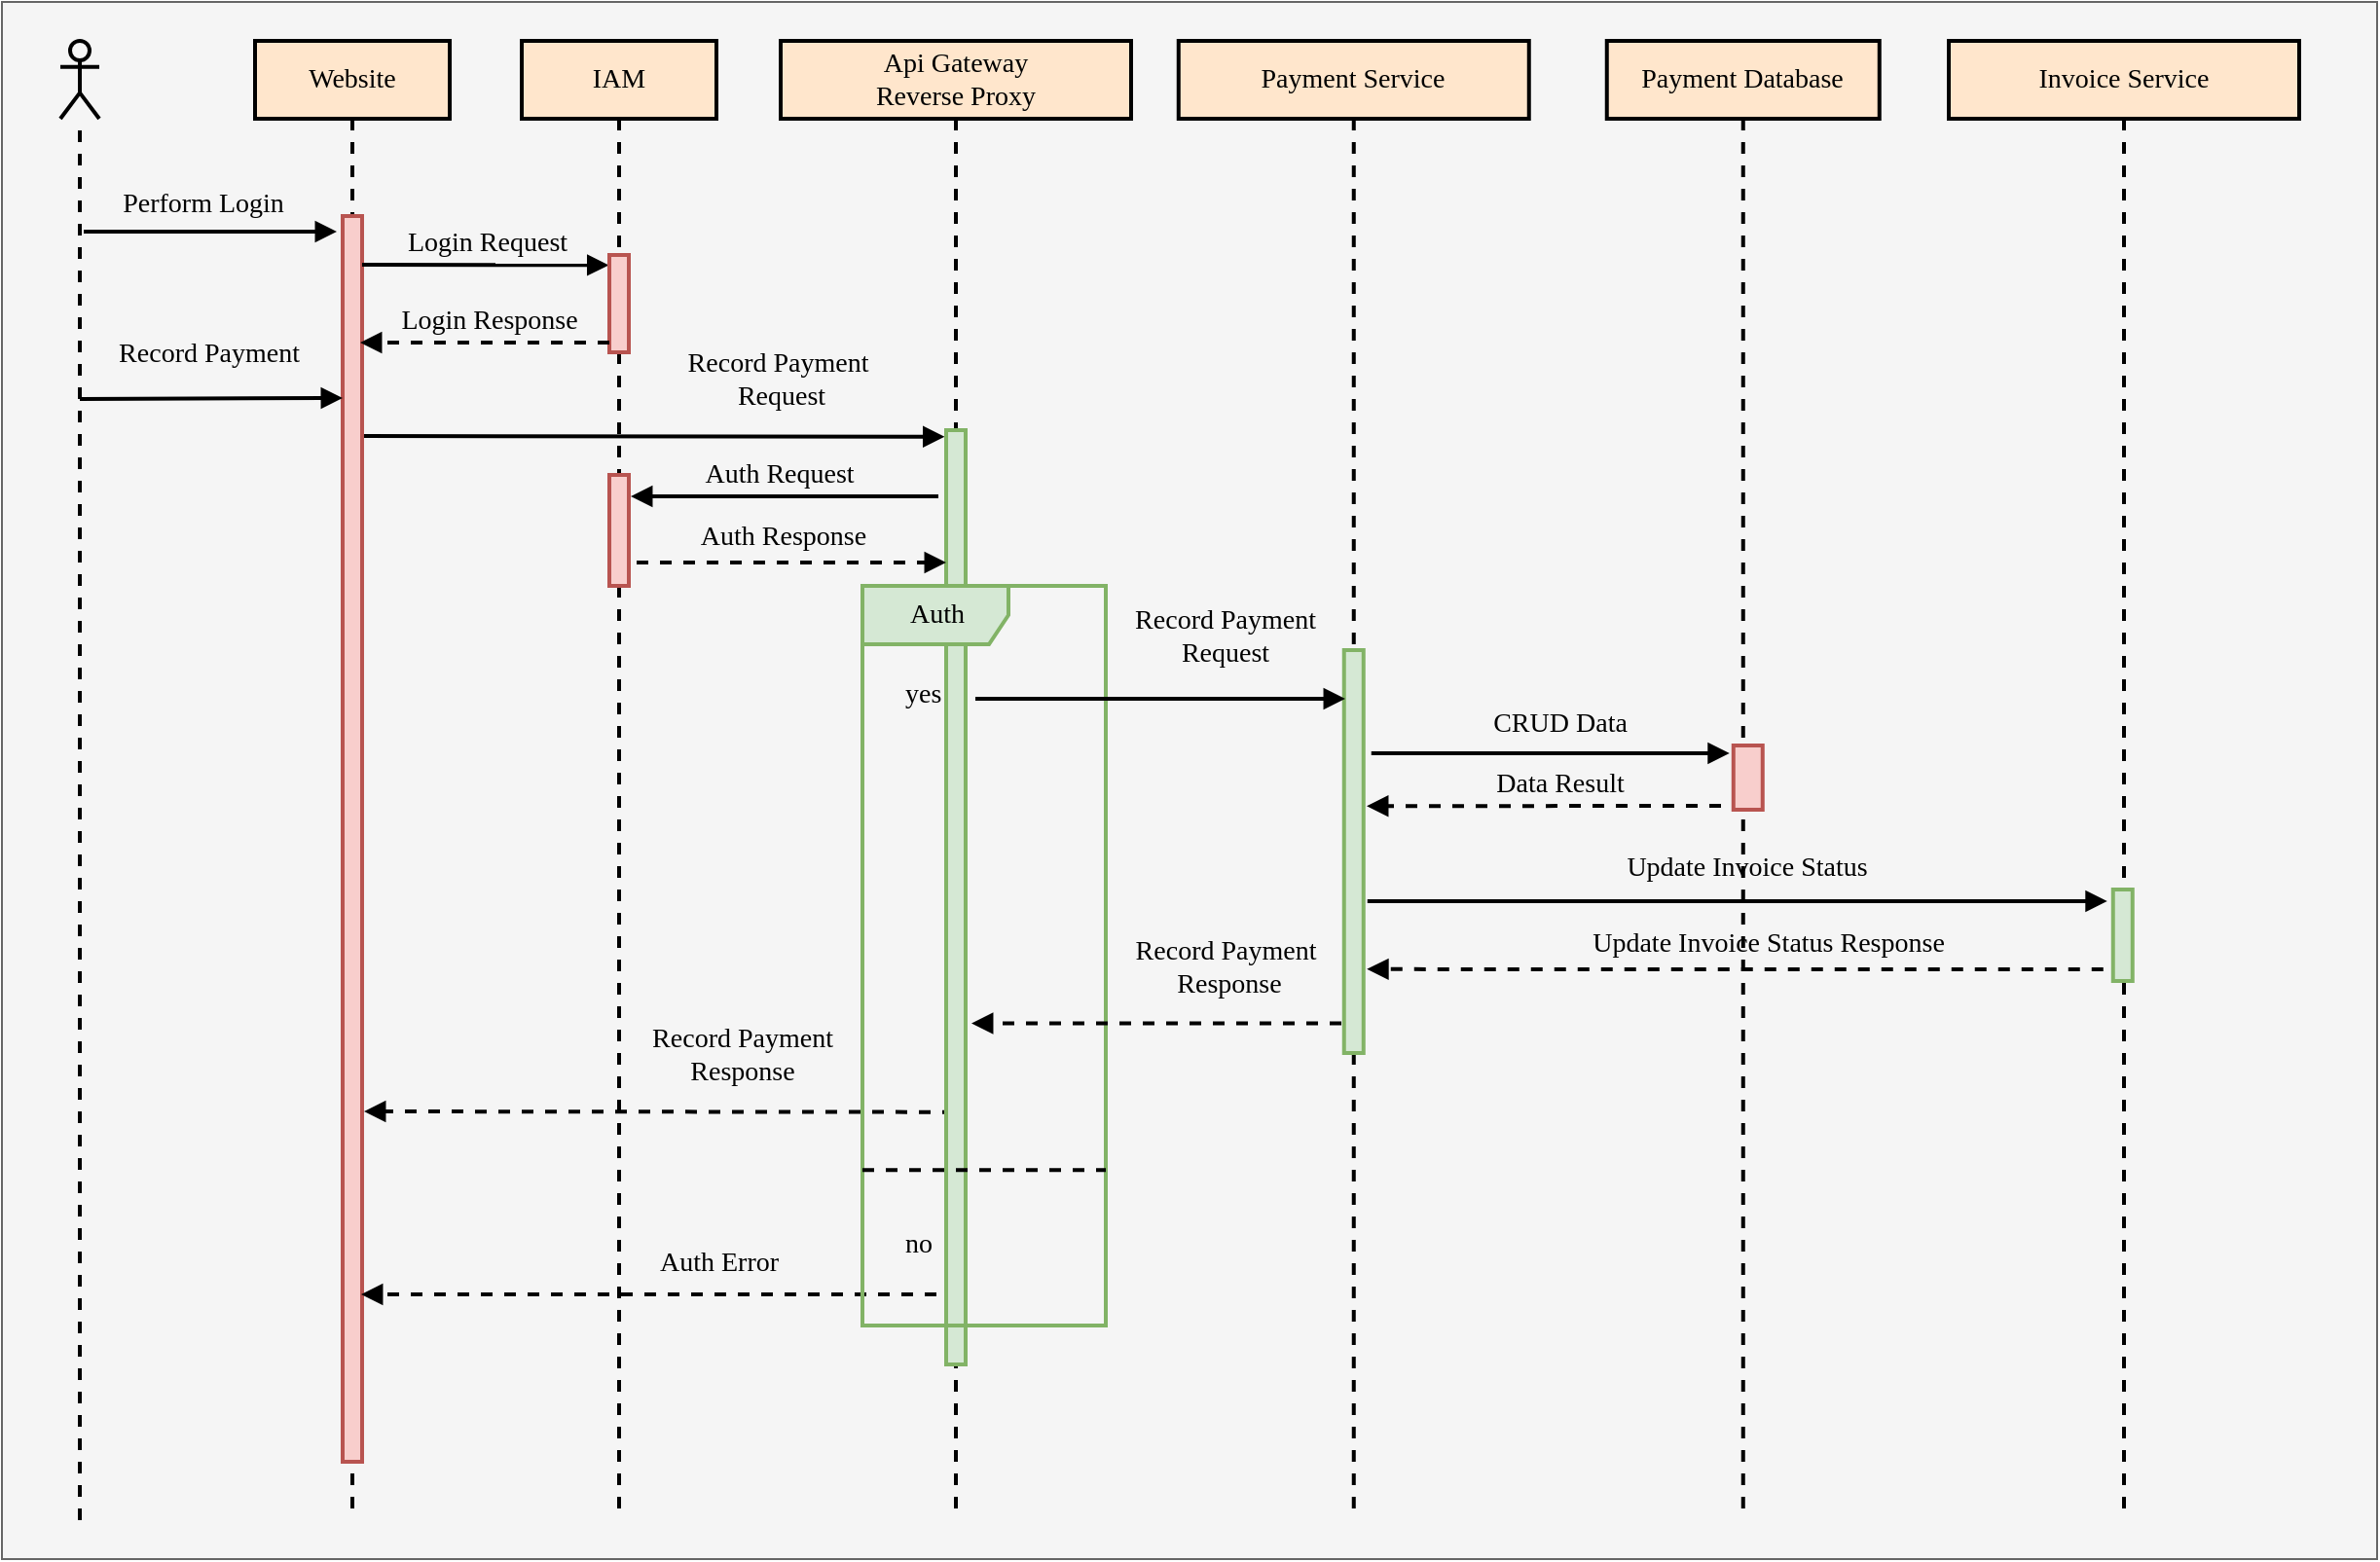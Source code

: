 <mxfile>
    <diagram id="GhBEeNzEhf4LTGrBc1tQ" name="Page-1">
        <mxGraphModel dx="927" dy="910" grid="1" gridSize="10" guides="1" tooltips="1" connect="1" arrows="1" fold="1" page="1" pageScale="1" pageWidth="827" pageHeight="1169" math="0" shadow="0">
            <root>
                <mxCell id="0"/>
                <mxCell id="1" parent="0"/>
                <mxCell id="2" value="" style="rounded=0;whiteSpace=wrap;html=1;fontFamily=Verdana;fillColor=#f5f5f5;strokeColor=#666666;fontColor=#333333;" parent="1" vertex="1">
                    <mxGeometry x="70" y="60" width="1220" height="800" as="geometry"/>
                </mxCell>
                <mxCell id="3" value="" style="shape=umlActor;verticalLabelPosition=bottom;verticalAlign=top;html=1;outlineConnect=0;fillColor=none;strokeColor=#000000;gradientColor=#b3b3b3;strokeWidth=2;fontSize=14;fontFamily=Verdana;" parent="1" vertex="1">
                    <mxGeometry x="100" y="80" width="20" height="40" as="geometry"/>
                </mxCell>
                <mxCell id="4" value="Website" style="shape=umlLifeline;perimeter=lifelinePerimeter;whiteSpace=wrap;html=1;container=1;collapsible=0;recursiveResize=0;outlineConnect=0;fillColor=#ffe6cc;strokeColor=#000000;fontSize=14;strokeWidth=2;fontFamily=Verdana;" parent="1" vertex="1">
                    <mxGeometry x="200" y="80" width="100" height="760" as="geometry"/>
                </mxCell>
                <mxCell id="5" value="" style="html=1;points=[];perimeter=orthogonalPerimeter;fillColor=#f8cecc;fontSize=14;strokeColor=#b85450;strokeWidth=2;fontFamily=Verdana;" parent="4" vertex="1">
                    <mxGeometry x="45" y="90" width="10" height="640" as="geometry"/>
                </mxCell>
                <mxCell id="6" value="" style="endArrow=block;html=1;rounded=0;entryX=-0.027;entryY=0.104;entryDx=0;entryDy=0;entryPerimeter=0;fontSize=14;endFill=1;strokeWidth=2;fontFamily=Verdana;" parent="4" target="10" edge="1">
                    <mxGeometry width="50" height="50" relative="1" as="geometry">
                        <mxPoint x="55" y="115" as="sourcePoint"/>
                        <mxPoint x="185" y="113.0" as="targetPoint"/>
                    </mxGeometry>
                </mxCell>
                <mxCell id="7" value="Login Request" style="edgeLabel;html=1;align=center;verticalAlign=middle;resizable=0;points=[];fontSize=14;labelBackgroundColor=none;fontFamily=Verdana;" parent="6" vertex="1" connectable="0">
                    <mxGeometry x="-0.197" relative="1" as="geometry">
                        <mxPoint x="13" y="-11" as="offset"/>
                    </mxGeometry>
                </mxCell>
                <mxCell id="8" value="" style="endArrow=none;dashed=1;html=1;rounded=0;fontSize=14;strokeWidth=2;fontFamily=Verdana;" parent="1" target="3" edge="1">
                    <mxGeometry width="50" height="50" relative="1" as="geometry">
                        <mxPoint x="110" y="840" as="sourcePoint"/>
                        <mxPoint x="115" y="160" as="targetPoint"/>
                    </mxGeometry>
                </mxCell>
                <mxCell id="9" value="IAM" style="shape=umlLifeline;perimeter=lifelinePerimeter;whiteSpace=wrap;html=1;container=1;collapsible=0;recursiveResize=0;outlineConnect=0;fillColor=#ffe6cc;strokeColor=#000000;fontSize=14;strokeWidth=2;fontFamily=Verdana;" parent="1" vertex="1">
                    <mxGeometry x="337" y="80" width="100" height="760" as="geometry"/>
                </mxCell>
                <mxCell id="10" value="" style="html=1;points=[];perimeter=orthogonalPerimeter;fillColor=#f8cecc;fontSize=14;strokeColor=#b85450;strokeWidth=2;fontFamily=Verdana;" parent="9" vertex="1">
                    <mxGeometry x="45" y="110" width="10" height="50" as="geometry"/>
                </mxCell>
                <mxCell id="11" value="" style="endArrow=block;html=1;rounded=0;fontSize=14;endFill=1;entryX=-0.077;entryY=0.007;entryDx=0;entryDy=0;entryPerimeter=0;fontFamily=Verdana;strokeWidth=2;" parent="9" target="35" edge="1">
                    <mxGeometry width="50" height="50" relative="1" as="geometry">
                        <mxPoint x="-81" y="203" as="sourcePoint"/>
                        <mxPoint x="223" y="200" as="targetPoint"/>
                    </mxGeometry>
                </mxCell>
                <mxCell id="12" value="Record Payment&amp;nbsp;&lt;br&gt;Request" style="edgeLabel;html=1;align=center;verticalAlign=middle;resizable=0;points=[];fontSize=14;labelBackgroundColor=none;fontFamily=Verdana;" parent="11" vertex="1" connectable="0">
                    <mxGeometry x="-0.197" relative="1" as="geometry">
                        <mxPoint x="94" y="-29" as="offset"/>
                    </mxGeometry>
                </mxCell>
                <mxCell id="13" value="" style="html=1;points=[];perimeter=orthogonalPerimeter;fillColor=#f8cecc;fontSize=14;strokeColor=#b85450;strokeWidth=2;fontFamily=Verdana;" parent="9" vertex="1">
                    <mxGeometry x="45" y="223" width="10" height="57" as="geometry"/>
                </mxCell>
                <mxCell id="14" value="" style="endArrow=block;html=1;rounded=0;entryX=0.9;entryY=0.196;entryDx=0;entryDy=0;entryPerimeter=0;fontSize=14;endFill=1;fontFamily=Verdana;strokeWidth=2;" parent="9" edge="1">
                    <mxGeometry width="50" height="50" relative="1" as="geometry">
                        <mxPoint x="214" y="234" as="sourcePoint"/>
                        <mxPoint x="56" y="234.04" as="targetPoint"/>
                    </mxGeometry>
                </mxCell>
                <mxCell id="15" value="Auth Request" style="edgeLabel;html=1;align=center;verticalAlign=middle;resizable=0;points=[];fontSize=14;labelBackgroundColor=none;fontFamily=Verdana;" parent="14" vertex="1" connectable="0">
                    <mxGeometry x="-0.197" relative="1" as="geometry">
                        <mxPoint x="-19" y="-11" as="offset"/>
                    </mxGeometry>
                </mxCell>
                <mxCell id="16" value="" style="endArrow=block;html=1;rounded=0;dashed=1;fontSize=14;endFill=1;fontFamily=Verdana;strokeWidth=2;" parent="9" edge="1">
                    <mxGeometry width="50" height="50" relative="1" as="geometry">
                        <mxPoint x="213" y="644" as="sourcePoint"/>
                        <mxPoint x="-82.5" y="644" as="targetPoint"/>
                    </mxGeometry>
                </mxCell>
                <mxCell id="17" value="Auth Error" style="edgeLabel;html=1;align=center;verticalAlign=middle;resizable=0;points=[];fontSize=14;labelBackgroundColor=none;fontFamily=Verdana;" parent="16" vertex="1" connectable="0">
                    <mxGeometry x="-0.197" relative="1" as="geometry">
                        <mxPoint x="6" y="-16" as="offset"/>
                    </mxGeometry>
                </mxCell>
                <mxCell id="18" value="" style="endArrow=block;html=1;rounded=0;dashed=1;entryX=1.2;entryY=0.807;entryDx=0;entryDy=0;entryPerimeter=0;fontSize=14;endFill=1;fontFamily=Verdana;strokeWidth=2;" parent="9" edge="1">
                    <mxGeometry width="50" height="50" relative="1" as="geometry">
                        <mxPoint x="222" y="550.34" as="sourcePoint"/>
                        <mxPoint x="-81" y="550.0" as="targetPoint"/>
                    </mxGeometry>
                </mxCell>
                <mxCell id="19" value="Record Payment&lt;br&gt;Response" style="edgeLabel;html=1;align=center;verticalAlign=middle;resizable=0;points=[];fontSize=14;labelBackgroundColor=none;fontFamily=Verdana;" parent="18" vertex="1" connectable="0">
                    <mxGeometry x="-0.197" relative="1" as="geometry">
                        <mxPoint x="12" y="-29" as="offset"/>
                    </mxGeometry>
                </mxCell>
                <mxCell id="20" value="&lt;span&gt;Payment&lt;/span&gt;&amp;nbsp;Service" style="shape=umlLifeline;perimeter=lifelinePerimeter;whiteSpace=wrap;html=1;container=1;collapsible=0;recursiveResize=0;outlineConnect=0;fillColor=#ffe6cc;strokeColor=#000000;fontSize=14;strokeWidth=2;labelBackgroundColor=none;fontFamily=Verdana;" parent="1" vertex="1">
                    <mxGeometry x="674.38" y="80" width="180" height="760" as="geometry"/>
                </mxCell>
                <mxCell id="21" value="" style="html=1;points=[];perimeter=orthogonalPerimeter;fillColor=#d5e8d4;fontSize=14;strokeColor=#82b366;strokeWidth=2;fontFamily=Verdana;" parent="20" vertex="1">
                    <mxGeometry x="85" y="313" width="10" height="207" as="geometry"/>
                </mxCell>
                <mxCell id="22" value="&lt;span&gt;Payment&lt;/span&gt;&amp;nbsp;Database" style="shape=umlLifeline;perimeter=lifelinePerimeter;whiteSpace=wrap;html=1;container=1;collapsible=0;recursiveResize=0;outlineConnect=0;fillColor=#ffe6cc;strokeColor=#000000;fontSize=14;strokeWidth=2;fontFamily=Verdana;" parent="1" vertex="1">
                    <mxGeometry x="894.38" y="80" width="140" height="760" as="geometry"/>
                </mxCell>
                <mxCell id="23" value="" style="html=1;points=[];perimeter=orthogonalPerimeter;fillColor=#f8cecc;fontSize=14;strokeColor=#b85450;strokeWidth=2;fontFamily=Verdana;" parent="22" vertex="1">
                    <mxGeometry x="65" y="362" width="15" height="33" as="geometry"/>
                </mxCell>
                <mxCell id="24" value="" style="endArrow=block;html=1;rounded=0;fontSize=14;strokeWidth=2;endFill=1;fontFamily=Verdana;" parent="1" edge="1">
                    <mxGeometry width="50" height="50" relative="1" as="geometry">
                        <mxPoint x="112" y="178" as="sourcePoint"/>
                        <mxPoint x="242" y="178" as="targetPoint"/>
                    </mxGeometry>
                </mxCell>
                <mxCell id="25" value="Perform Login" style="edgeLabel;html=1;align=center;verticalAlign=middle;resizable=0;points=[];fontSize=14;labelBackgroundColor=none;fontFamily=Verdana;" parent="24" vertex="1" connectable="0">
                    <mxGeometry x="-0.197" relative="1" as="geometry">
                        <mxPoint x="9" y="-14" as="offset"/>
                    </mxGeometry>
                </mxCell>
                <mxCell id="26" value="" style="endArrow=block;html=1;rounded=0;entryX=0.9;entryY=0.196;entryDx=0;entryDy=0;entryPerimeter=0;exitX=-0.3;exitY=0.254;exitDx=0;exitDy=0;exitPerimeter=0;dashed=1;fontSize=14;endFill=1;strokeWidth=2;fontFamily=Verdana;" parent="1" edge="1">
                    <mxGeometry width="50" height="50" relative="1" as="geometry">
                        <mxPoint x="382" y="235" as="sourcePoint"/>
                        <mxPoint x="254" y="235.04" as="targetPoint"/>
                    </mxGeometry>
                </mxCell>
                <mxCell id="27" value="Login Response" style="edgeLabel;html=1;align=center;verticalAlign=middle;resizable=0;points=[];fontSize=14;labelBackgroundColor=none;fontFamily=Verdana;" parent="26" vertex="1" connectable="0">
                    <mxGeometry x="-0.197" relative="1" as="geometry">
                        <mxPoint x="-11" y="-11" as="offset"/>
                    </mxGeometry>
                </mxCell>
                <mxCell id="28" value="" style="endArrow=block;html=1;rounded=0;entryX=0;entryY=0.021;entryDx=0;entryDy=0;entryPerimeter=0;fontSize=14;strokeWidth=2;endFill=1;fontFamily=Verdana;" parent="1" edge="1">
                    <mxGeometry width="50" height="50" relative="1" as="geometry">
                        <mxPoint x="110" y="264" as="sourcePoint"/>
                        <mxPoint x="245" y="263.5" as="targetPoint"/>
                    </mxGeometry>
                </mxCell>
                <mxCell id="29" value="Record Payment" style="edgeLabel;html=1;align=center;verticalAlign=middle;resizable=0;points=[];fontSize=14;labelBackgroundColor=none;fontFamily=Verdana;" parent="28" vertex="1" connectable="0">
                    <mxGeometry x="-0.197" relative="1" as="geometry">
                        <mxPoint x="12" y="-23" as="offset"/>
                    </mxGeometry>
                </mxCell>
                <mxCell id="30" value="" style="endArrow=block;html=1;rounded=0;fontSize=14;endFill=1;fontFamily=Verdana;strokeWidth=2;" parent="1" edge="1">
                    <mxGeometry width="50" height="50" relative="1" as="geometry">
                        <mxPoint x="773.38" y="446" as="sourcePoint"/>
                        <mxPoint x="957.38" y="446" as="targetPoint"/>
                    </mxGeometry>
                </mxCell>
                <mxCell id="31" value="CRUD Data" style="edgeLabel;html=1;align=center;verticalAlign=middle;resizable=0;points=[];fontSize=14;labelBorderColor=none;labelBackgroundColor=none;fontFamily=Verdana;" parent="30" vertex="1" connectable="0">
                    <mxGeometry x="-0.197" relative="1" as="geometry">
                        <mxPoint x="22" y="-15" as="offset"/>
                    </mxGeometry>
                </mxCell>
                <mxCell id="32" value="" style="endArrow=block;html=1;rounded=0;dashed=1;fontSize=14;endFill=1;entryX=0.429;entryY=0.335;entryDx=0;entryDy=0;entryPerimeter=0;exitX=-0.738;exitY=0.867;exitDx=0;exitDy=0;exitPerimeter=0;fontFamily=Verdana;strokeWidth=2;" parent="1" edge="1">
                    <mxGeometry width="50" height="50" relative="1" as="geometry">
                        <mxPoint x="953" y="473.03" as="sourcePoint"/>
                        <mxPoint x="771.005" y="473.1" as="targetPoint"/>
                    </mxGeometry>
                </mxCell>
                <mxCell id="33" value="&lt;br&gt;Data Result" style="edgeLabel;html=1;align=center;verticalAlign=middle;resizable=0;points=[];fontSize=14;labelBackgroundColor=none;fontFamily=Verdana;" parent="32" vertex="1" connectable="0">
                    <mxGeometry x="-0.197" relative="1" as="geometry">
                        <mxPoint x="-10" y="-20" as="offset"/>
                    </mxGeometry>
                </mxCell>
                <mxCell id="34" value="Api Gateway&lt;br&gt;Reverse Proxy" style="shape=umlLifeline;perimeter=lifelinePerimeter;whiteSpace=wrap;html=1;container=1;collapsible=0;recursiveResize=0;outlineConnect=0;fillColor=#ffe6cc;strokeColor=#000000;fontSize=14;strokeWidth=2;labelBackgroundColor=none;fontFamily=Verdana;" parent="1" vertex="1">
                    <mxGeometry x="470" y="80" width="180" height="760" as="geometry"/>
                </mxCell>
                <mxCell id="35" value="" style="html=1;points=[];perimeter=orthogonalPerimeter;fillColor=#d5e8d4;fontSize=14;strokeColor=#82b366;strokeWidth=2;fontFamily=Verdana;" parent="34" vertex="1">
                    <mxGeometry x="85" y="200" width="10" height="480" as="geometry"/>
                </mxCell>
                <mxCell id="36" value="" style="endArrow=block;html=1;rounded=0;dashed=1;exitX=1.5;exitY=0.928;exitDx=0;exitDy=0;exitPerimeter=0;fontSize=14;endFill=1;fontFamily=Verdana;strokeWidth=2;" parent="34" edge="1">
                    <mxGeometry width="50" height="50" relative="1" as="geometry">
                        <mxPoint x="-74" y="268" as="sourcePoint"/>
                        <mxPoint x="85" y="268" as="targetPoint"/>
                    </mxGeometry>
                </mxCell>
                <mxCell id="37" value="Auth Response" style="edgeLabel;html=1;align=center;verticalAlign=middle;resizable=0;points=[];fontSize=14;labelBackgroundColor=none;fontFamily=Verdana;" parent="36" vertex="1" connectable="0">
                    <mxGeometry x="-0.197" relative="1" as="geometry">
                        <mxPoint x="11" y="-13" as="offset"/>
                    </mxGeometry>
                </mxCell>
                <mxCell id="38" value="Auth" style="shape=umlFrame;tabWidth=110;tabHeight=30;tabPosition=left;html=1;boundedLbl=1;labelInHeader=1;width=75;height=30;fontSize=14;fillColor=#d5e8d4;strokeColor=#82b366;strokeWidth=2;fontFamily=Verdana;" parent="34" vertex="1">
                    <mxGeometry x="42" y="280" width="125" height="380" as="geometry"/>
                </mxCell>
                <mxCell id="39" value="yes" style="text;fontSize=14;fontFamily=Verdana;" parent="38" vertex="1">
                    <mxGeometry width="100" height="20" relative="1" as="geometry">
                        <mxPoint x="20" y="40" as="offset"/>
                    </mxGeometry>
                </mxCell>
                <mxCell id="40" value="no" style="line;strokeWidth=2;labelPosition=center;verticalLabelPosition=bottom;align=left;verticalAlign=top;spacingLeft=20;spacingTop=15;dashed=1;fontSize=14;labelBackgroundColor=none;fontFamily=Verdana;" parent="38" vertex="1">
                    <mxGeometry y="292.493" width="125.0" height="15.2" as="geometry"/>
                </mxCell>
                <mxCell id="41" value="" style="endArrow=block;html=1;rounded=0;dashed=1;entryX=1.2;entryY=0.807;entryDx=0;entryDy=0;entryPerimeter=0;fontSize=14;endFill=1;fontFamily=Verdana;strokeWidth=2;" parent="38" edge="1">
                    <mxGeometry width="50" height="50" relative="1" as="geometry">
                        <mxPoint x="246" y="224.78" as="sourcePoint"/>
                        <mxPoint x="56" y="224.78" as="targetPoint"/>
                    </mxGeometry>
                </mxCell>
                <mxCell id="42" value="Record Payment&amp;nbsp;&lt;br&gt;Response" style="edgeLabel;html=1;align=center;verticalAlign=middle;resizable=0;points=[];fontSize=14;labelBackgroundColor=none;fontFamily=Verdana;" parent="41" vertex="1" connectable="0">
                    <mxGeometry x="-0.197" relative="1" as="geometry">
                        <mxPoint x="18" y="-29" as="offset"/>
                    </mxGeometry>
                </mxCell>
                <mxCell id="43" value="" style="endArrow=block;html=1;rounded=0;fontSize=14;endFill=1;fontFamily=Verdana;strokeWidth=2;" parent="1" edge="1">
                    <mxGeometry width="50" height="50" relative="1" as="geometry">
                        <mxPoint x="570" y="418" as="sourcePoint"/>
                        <mxPoint x="760" y="418" as="targetPoint"/>
                        <Array as="points">
                            <mxPoint x="648" y="418"/>
                        </Array>
                    </mxGeometry>
                </mxCell>
                <mxCell id="44" value="Record Payment&lt;br&gt;Request" style="edgeLabel;html=1;align=center;verticalAlign=middle;resizable=0;points=[];fontSize=14;labelBackgroundColor=none;fontFamily=Verdana;" parent="43" vertex="1" connectable="0">
                    <mxGeometry x="-0.197" relative="1" as="geometry">
                        <mxPoint x="51" y="-32" as="offset"/>
                    </mxGeometry>
                </mxCell>
                <mxCell id="45" value="&lt;span&gt;Invoice&lt;/span&gt;&amp;nbsp;Service" style="shape=umlLifeline;perimeter=lifelinePerimeter;whiteSpace=wrap;html=1;container=1;collapsible=0;recursiveResize=0;outlineConnect=0;fillColor=#ffe6cc;strokeColor=#000000;fontSize=14;strokeWidth=2;labelBackgroundColor=none;fontFamily=Verdana;" parent="1" vertex="1">
                    <mxGeometry x="1070" y="80" width="180" height="760" as="geometry"/>
                </mxCell>
                <mxCell id="46" value="" style="html=1;points=[];perimeter=orthogonalPerimeter;fillColor=#d5e8d4;fontSize=14;strokeColor=#82b366;strokeWidth=2;fontFamily=Verdana;" parent="45" vertex="1">
                    <mxGeometry x="84.38" y="436" width="10" height="47" as="geometry"/>
                </mxCell>
                <mxCell id="49" value="" style="endArrow=block;html=1;rounded=0;fontSize=14;endFill=1;fontFamily=Verdana;strokeWidth=2;" parent="45" edge="1">
                    <mxGeometry width="50" height="50" relative="1" as="geometry">
                        <mxPoint x="-298.62" y="442" as="sourcePoint"/>
                        <mxPoint x="81.38" y="442" as="targetPoint"/>
                        <Array as="points">
                            <mxPoint x="-220.62" y="442"/>
                        </Array>
                    </mxGeometry>
                </mxCell>
                <mxCell id="50" value="Update Invoice Status" style="edgeLabel;html=1;align=center;verticalAlign=middle;resizable=0;points=[];fontSize=14;labelBackgroundColor=none;fontFamily=Verdana;" parent="49" vertex="1" connectable="0">
                    <mxGeometry x="-0.197" relative="1" as="geometry">
                        <mxPoint x="42" y="-17" as="offset"/>
                    </mxGeometry>
                </mxCell>
                <mxCell id="51" value="" style="endArrow=block;html=1;rounded=0;dashed=1;fontSize=14;endFill=1;entryX=1.235;entryY=0.362;entryDx=0;entryDy=0;entryPerimeter=0;fontFamily=Verdana;strokeWidth=2;" parent="45" edge="1">
                    <mxGeometry width="50" height="50" relative="1" as="geometry">
                        <mxPoint x="79.38" y="477" as="sourcePoint"/>
                        <mxPoint x="-298.89" y="476.934" as="targetPoint"/>
                    </mxGeometry>
                </mxCell>
                <mxCell id="52" value="Update Invoice Status Response" style="edgeLabel;html=1;align=center;verticalAlign=middle;resizable=0;points=[];fontSize=14;labelBackgroundColor=none;fontFamily=Verdana;" parent="51" vertex="1" connectable="0">
                    <mxGeometry x="-0.197" relative="1" as="geometry">
                        <mxPoint x="-21" y="-13" as="offset"/>
                    </mxGeometry>
                </mxCell>
            </root>
        </mxGraphModel>
    </diagram>
</mxfile>